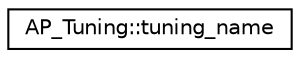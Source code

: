 digraph "Graphical Class Hierarchy"
{
 // INTERACTIVE_SVG=YES
  edge [fontname="Helvetica",fontsize="10",labelfontname="Helvetica",labelfontsize="10"];
  node [fontname="Helvetica",fontsize="10",shape=record];
  rankdir="LR";
  Node1 [label="AP_Tuning::tuning_name",height=0.2,width=0.4,color="black", fillcolor="white", style="filled",URL="$structAP__Tuning_1_1tuning__name.html"];
}
